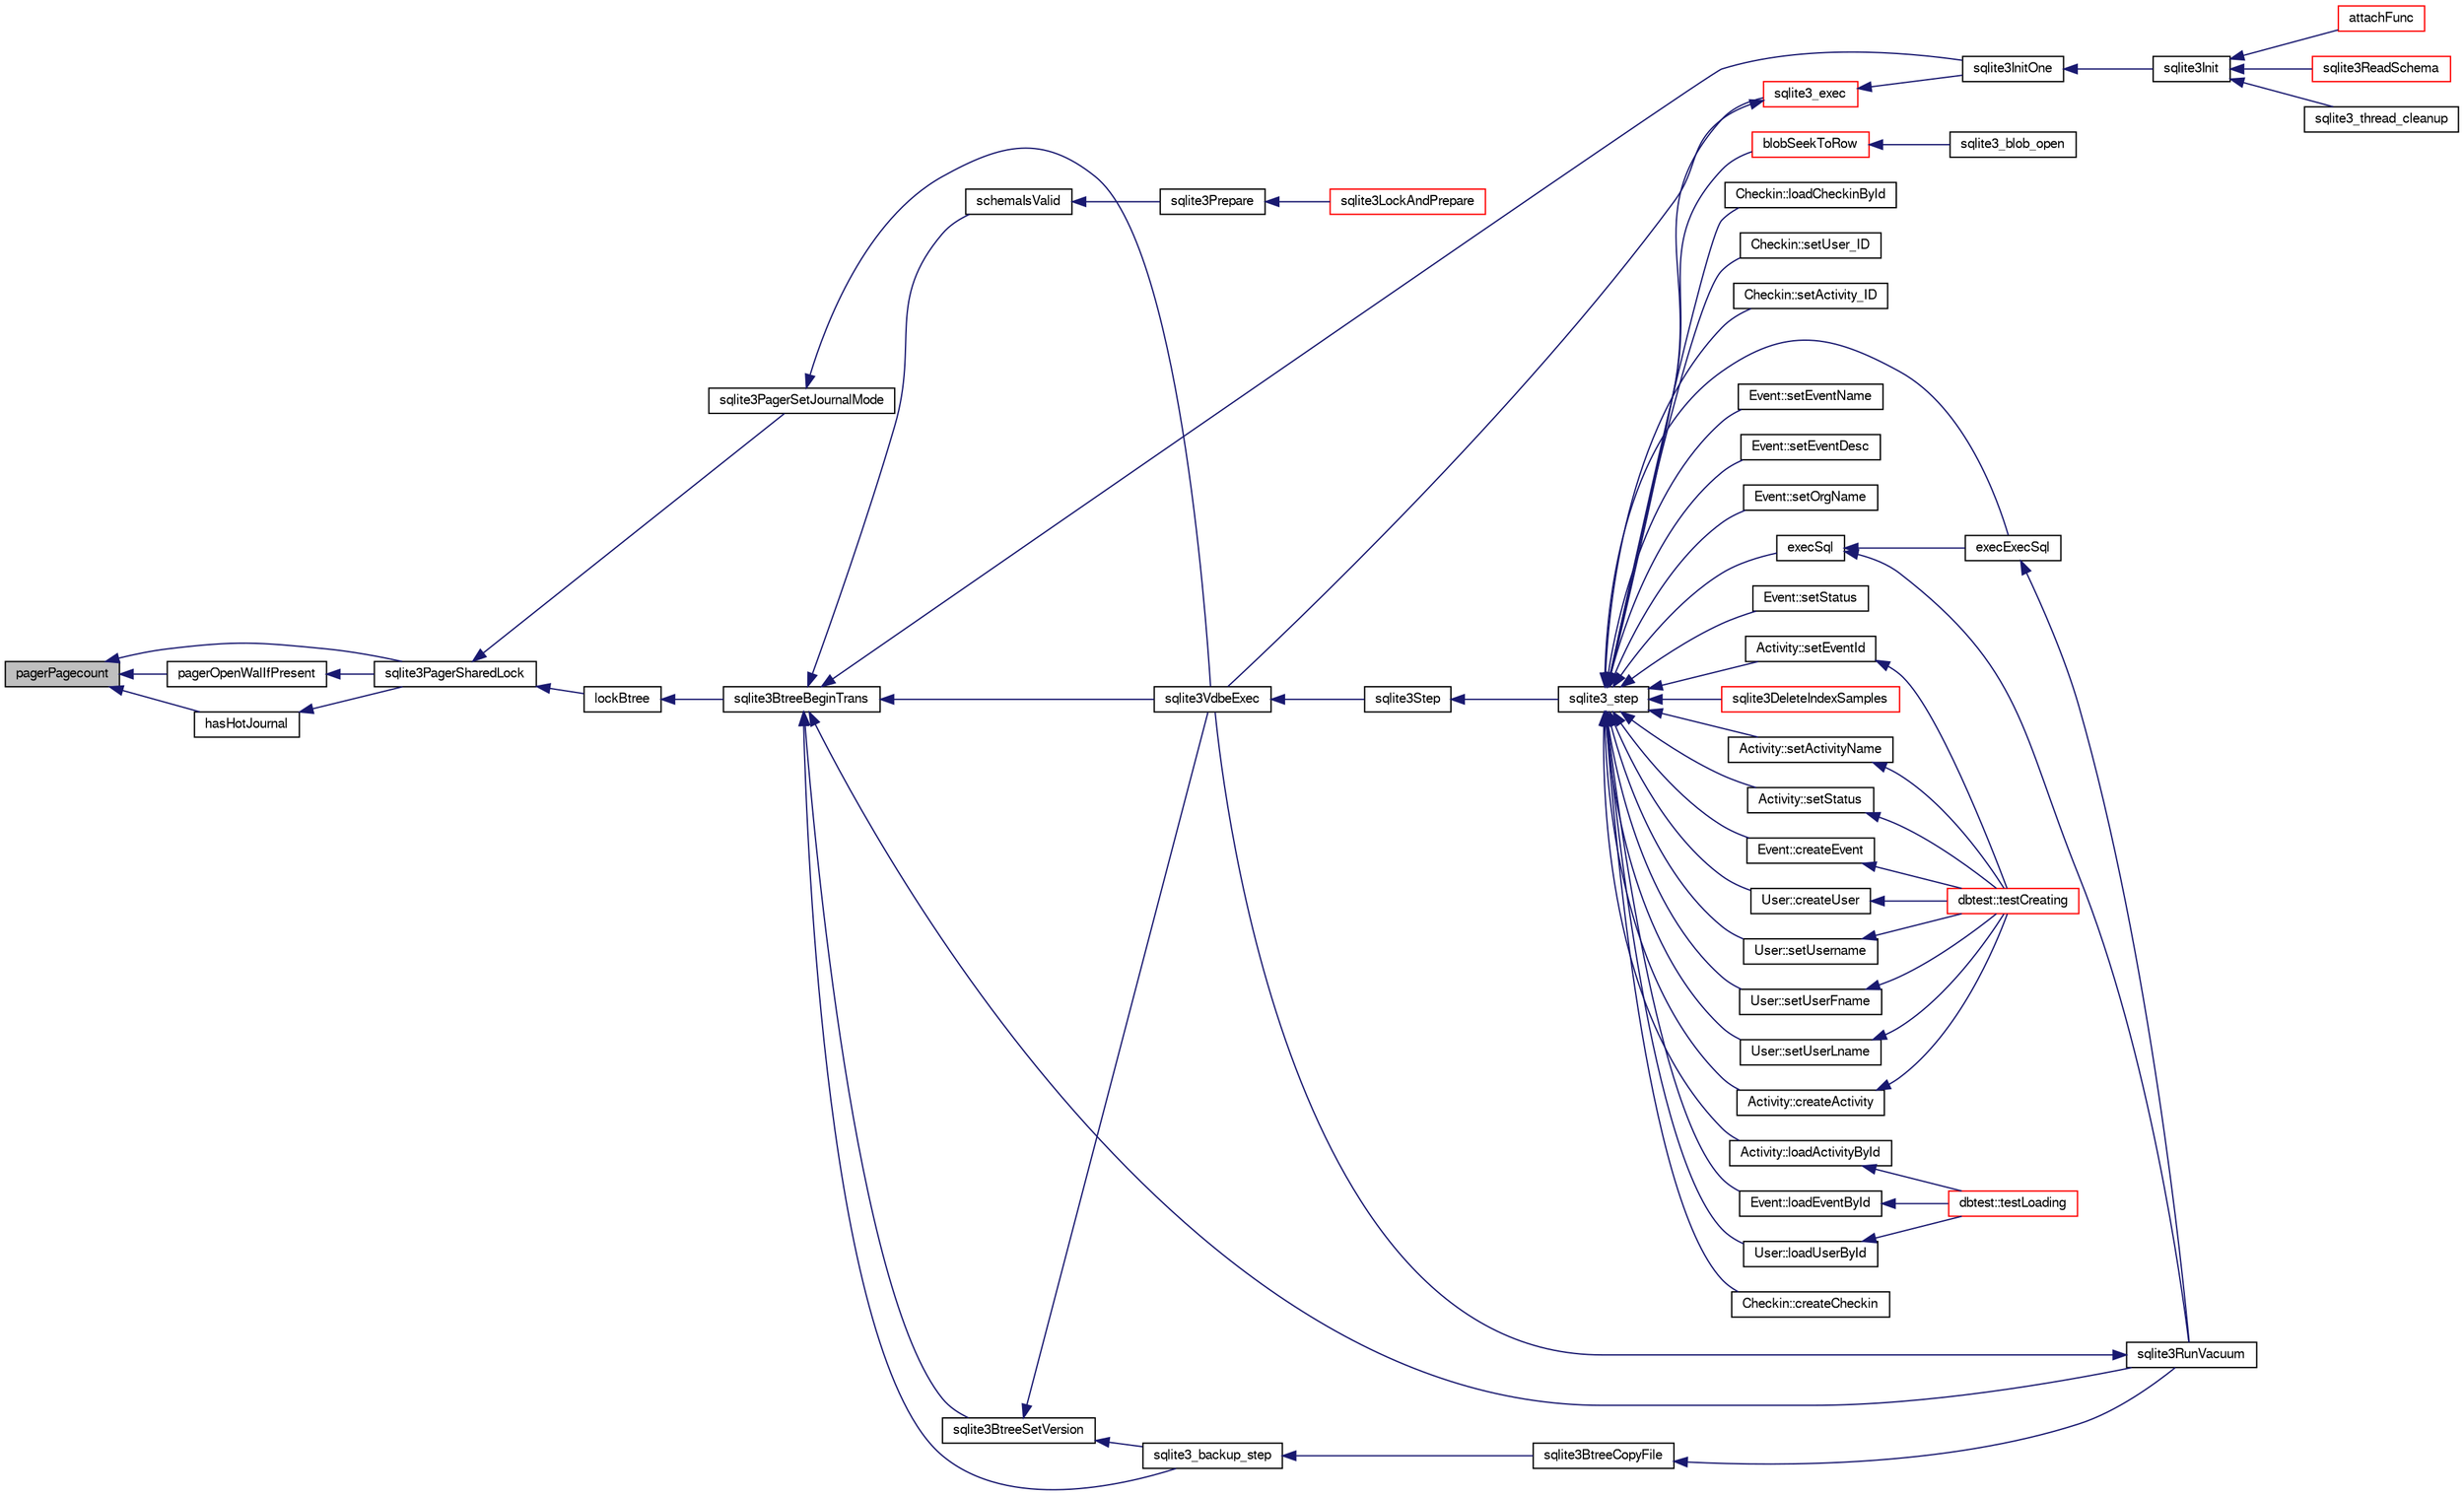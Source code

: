 digraph "pagerPagecount"
{
  edge [fontname="FreeSans",fontsize="10",labelfontname="FreeSans",labelfontsize="10"];
  node [fontname="FreeSans",fontsize="10",shape=record];
  rankdir="LR";
  Node203006 [label="pagerPagecount",height=0.2,width=0.4,color="black", fillcolor="grey75", style="filled", fontcolor="black"];
  Node203006 -> Node203007 [dir="back",color="midnightblue",fontsize="10",style="solid",fontname="FreeSans"];
  Node203007 [label="pagerOpenWalIfPresent",height=0.2,width=0.4,color="black", fillcolor="white", style="filled",URL="$sqlite3_8c.html#a53aeec46642c01ab2de938e8bd00b0e3"];
  Node203007 -> Node203008 [dir="back",color="midnightblue",fontsize="10",style="solid",fontname="FreeSans"];
  Node203008 [label="sqlite3PagerSharedLock",height=0.2,width=0.4,color="black", fillcolor="white", style="filled",URL="$sqlite3_8c.html#a58c197b629fb6eaacf96c7add57c70df"];
  Node203008 -> Node203009 [dir="back",color="midnightblue",fontsize="10",style="solid",fontname="FreeSans"];
  Node203009 [label="sqlite3PagerSetJournalMode",height=0.2,width=0.4,color="black", fillcolor="white", style="filled",URL="$sqlite3_8c.html#afb929a0a4553cda84de16180ddbd09f7"];
  Node203009 -> Node203010 [dir="back",color="midnightblue",fontsize="10",style="solid",fontname="FreeSans"];
  Node203010 [label="sqlite3VdbeExec",height=0.2,width=0.4,color="black", fillcolor="white", style="filled",URL="$sqlite3_8c.html#a8ce40a614bdc56719c4d642b1e4dfb21"];
  Node203010 -> Node203011 [dir="back",color="midnightblue",fontsize="10",style="solid",fontname="FreeSans"];
  Node203011 [label="sqlite3Step",height=0.2,width=0.4,color="black", fillcolor="white", style="filled",URL="$sqlite3_8c.html#a3f2872e873e2758a4beedad1d5113554"];
  Node203011 -> Node203012 [dir="back",color="midnightblue",fontsize="10",style="solid",fontname="FreeSans"];
  Node203012 [label="sqlite3_step",height=0.2,width=0.4,color="black", fillcolor="white", style="filled",URL="$sqlite3_8h.html#ac1e491ce36b7471eb28387f7d3c74334"];
  Node203012 -> Node203013 [dir="back",color="midnightblue",fontsize="10",style="solid",fontname="FreeSans"];
  Node203013 [label="Activity::createActivity",height=0.2,width=0.4,color="black", fillcolor="white", style="filled",URL="$classActivity.html#a813cc5e52c14ab49b39014c134e3425b"];
  Node203013 -> Node203014 [dir="back",color="midnightblue",fontsize="10",style="solid",fontname="FreeSans"];
  Node203014 [label="dbtest::testCreating",height=0.2,width=0.4,color="red", fillcolor="white", style="filled",URL="$classdbtest.html#a8193e88a7df657069c8a6bd09c8243b7"];
  Node203012 -> Node203016 [dir="back",color="midnightblue",fontsize="10",style="solid",fontname="FreeSans"];
  Node203016 [label="Activity::loadActivityById",height=0.2,width=0.4,color="black", fillcolor="white", style="filled",URL="$classActivity.html#abe4ffb4f08a47212ebf9013259d9e7fd"];
  Node203016 -> Node203017 [dir="back",color="midnightblue",fontsize="10",style="solid",fontname="FreeSans"];
  Node203017 [label="dbtest::testLoading",height=0.2,width=0.4,color="red", fillcolor="white", style="filled",URL="$classdbtest.html#a6f98d82a2c8e2b9040848763504ddae1"];
  Node203012 -> Node203018 [dir="back",color="midnightblue",fontsize="10",style="solid",fontname="FreeSans"];
  Node203018 [label="Activity::setEventId",height=0.2,width=0.4,color="black", fillcolor="white", style="filled",URL="$classActivity.html#adb1d0fd0d08f473e068f0a4086bfa9ca"];
  Node203018 -> Node203014 [dir="back",color="midnightblue",fontsize="10",style="solid",fontname="FreeSans"];
  Node203012 -> Node203019 [dir="back",color="midnightblue",fontsize="10",style="solid",fontname="FreeSans"];
  Node203019 [label="Activity::setActivityName",height=0.2,width=0.4,color="black", fillcolor="white", style="filled",URL="$classActivity.html#a62dc3737b33915a36086f9dd26d16a81"];
  Node203019 -> Node203014 [dir="back",color="midnightblue",fontsize="10",style="solid",fontname="FreeSans"];
  Node203012 -> Node203020 [dir="back",color="midnightblue",fontsize="10",style="solid",fontname="FreeSans"];
  Node203020 [label="Activity::setStatus",height=0.2,width=0.4,color="black", fillcolor="white", style="filled",URL="$classActivity.html#af618135a7738f4d2a7ee147a8ef912ea"];
  Node203020 -> Node203014 [dir="back",color="midnightblue",fontsize="10",style="solid",fontname="FreeSans"];
  Node203012 -> Node203021 [dir="back",color="midnightblue",fontsize="10",style="solid",fontname="FreeSans"];
  Node203021 [label="Checkin::createCheckin",height=0.2,width=0.4,color="black", fillcolor="white", style="filled",URL="$classCheckin.html#a4e40acdf7fff0e607f6de4f24f3a163c"];
  Node203012 -> Node203022 [dir="back",color="midnightblue",fontsize="10",style="solid",fontname="FreeSans"];
  Node203022 [label="Checkin::loadCheckinById",height=0.2,width=0.4,color="black", fillcolor="white", style="filled",URL="$classCheckin.html#a3461f70ea6c68475225f2a07f78a21e0"];
  Node203012 -> Node203023 [dir="back",color="midnightblue",fontsize="10",style="solid",fontname="FreeSans"];
  Node203023 [label="Checkin::setUser_ID",height=0.2,width=0.4,color="black", fillcolor="white", style="filled",URL="$classCheckin.html#a76ab640f4f912876dbebf183db5359c6"];
  Node203012 -> Node203024 [dir="back",color="midnightblue",fontsize="10",style="solid",fontname="FreeSans"];
  Node203024 [label="Checkin::setActivity_ID",height=0.2,width=0.4,color="black", fillcolor="white", style="filled",URL="$classCheckin.html#ab2ff3ec2604ec73a42af25874a00b232"];
  Node203012 -> Node203025 [dir="back",color="midnightblue",fontsize="10",style="solid",fontname="FreeSans"];
  Node203025 [label="Event::createEvent",height=0.2,width=0.4,color="black", fillcolor="white", style="filled",URL="$classEvent.html#a77adb9f4a46ffb32c2d931f0691f5903"];
  Node203025 -> Node203014 [dir="back",color="midnightblue",fontsize="10",style="solid",fontname="FreeSans"];
  Node203012 -> Node203026 [dir="back",color="midnightblue",fontsize="10",style="solid",fontname="FreeSans"];
  Node203026 [label="Event::loadEventById",height=0.2,width=0.4,color="black", fillcolor="white", style="filled",URL="$classEvent.html#afa66cea33f722dbeecb69cc98fdea055"];
  Node203026 -> Node203017 [dir="back",color="midnightblue",fontsize="10",style="solid",fontname="FreeSans"];
  Node203012 -> Node203027 [dir="back",color="midnightblue",fontsize="10",style="solid",fontname="FreeSans"];
  Node203027 [label="Event::setEventName",height=0.2,width=0.4,color="black", fillcolor="white", style="filled",URL="$classEvent.html#a10596b6ca077df05184e30d62b08729d"];
  Node203012 -> Node203028 [dir="back",color="midnightblue",fontsize="10",style="solid",fontname="FreeSans"];
  Node203028 [label="Event::setEventDesc",height=0.2,width=0.4,color="black", fillcolor="white", style="filled",URL="$classEvent.html#ae36b8377dcae792f1c5c4726024c981b"];
  Node203012 -> Node203029 [dir="back",color="midnightblue",fontsize="10",style="solid",fontname="FreeSans"];
  Node203029 [label="Event::setOrgName",height=0.2,width=0.4,color="black", fillcolor="white", style="filled",URL="$classEvent.html#a19aac0f776bd764563a54977656cf680"];
  Node203012 -> Node203030 [dir="back",color="midnightblue",fontsize="10",style="solid",fontname="FreeSans"];
  Node203030 [label="Event::setStatus",height=0.2,width=0.4,color="black", fillcolor="white", style="filled",URL="$classEvent.html#ab0a6b9285af0f4172eb841e2b80f8972"];
  Node203012 -> Node203031 [dir="back",color="midnightblue",fontsize="10",style="solid",fontname="FreeSans"];
  Node203031 [label="blobSeekToRow",height=0.2,width=0.4,color="red", fillcolor="white", style="filled",URL="$sqlite3_8c.html#afff57e13332b98c8a44a7cebe38962ab"];
  Node203031 -> Node203032 [dir="back",color="midnightblue",fontsize="10",style="solid",fontname="FreeSans"];
  Node203032 [label="sqlite3_blob_open",height=0.2,width=0.4,color="black", fillcolor="white", style="filled",URL="$sqlite3_8h.html#adb8ad839a5bdd62a43785132bc7dd518"];
  Node203012 -> Node203034 [dir="back",color="midnightblue",fontsize="10",style="solid",fontname="FreeSans"];
  Node203034 [label="sqlite3DeleteIndexSamples",height=0.2,width=0.4,color="red", fillcolor="white", style="filled",URL="$sqlite3_8c.html#aaeda0302fbf61397ec009f65bed047ef"];
  Node203012 -> Node203203 [dir="back",color="midnightblue",fontsize="10",style="solid",fontname="FreeSans"];
  Node203203 [label="sqlite3_exec",height=0.2,width=0.4,color="red", fillcolor="white", style="filled",URL="$sqlite3_8h.html#a97487ec8150e0bcc8fa392ab8f0e24db"];
  Node203203 -> Node203010 [dir="back",color="midnightblue",fontsize="10",style="solid",fontname="FreeSans"];
  Node203203 -> Node203036 [dir="back",color="midnightblue",fontsize="10",style="solid",fontname="FreeSans"];
  Node203036 [label="sqlite3InitOne",height=0.2,width=0.4,color="black", fillcolor="white", style="filled",URL="$sqlite3_8c.html#ac4318b25df65269906b0379251fe9b85"];
  Node203036 -> Node203037 [dir="back",color="midnightblue",fontsize="10",style="solid",fontname="FreeSans"];
  Node203037 [label="sqlite3Init",height=0.2,width=0.4,color="black", fillcolor="white", style="filled",URL="$sqlite3_8c.html#aed74e3dc765631a833f522f425ff5a48"];
  Node203037 -> Node203038 [dir="back",color="midnightblue",fontsize="10",style="solid",fontname="FreeSans"];
  Node203038 [label="attachFunc",height=0.2,width=0.4,color="red", fillcolor="white", style="filled",URL="$sqlite3_8c.html#a69cb751a7da501b9a0aa37e0d7c3eaf7"];
  Node203037 -> Node203042 [dir="back",color="midnightblue",fontsize="10",style="solid",fontname="FreeSans"];
  Node203042 [label="sqlite3ReadSchema",height=0.2,width=0.4,color="red", fillcolor="white", style="filled",URL="$sqlite3_8c.html#ac41a97f30334f7d35b2b5713097eca90"];
  Node203037 -> Node203136 [dir="back",color="midnightblue",fontsize="10",style="solid",fontname="FreeSans"];
  Node203136 [label="sqlite3_thread_cleanup",height=0.2,width=0.4,color="black", fillcolor="white", style="filled",URL="$sqlite3_8h.html#a34980c829db84f02e1a1599063469f06"];
  Node203012 -> Node203194 [dir="back",color="midnightblue",fontsize="10",style="solid",fontname="FreeSans"];
  Node203194 [label="execSql",height=0.2,width=0.4,color="black", fillcolor="white", style="filled",URL="$sqlite3_8c.html#a7d16651b98a110662f4c265eff0246cb"];
  Node203194 -> Node203195 [dir="back",color="midnightblue",fontsize="10",style="solid",fontname="FreeSans"];
  Node203195 [label="execExecSql",height=0.2,width=0.4,color="black", fillcolor="white", style="filled",URL="$sqlite3_8c.html#ac1be09a6c047f21133d16378d301e0d4"];
  Node203195 -> Node203196 [dir="back",color="midnightblue",fontsize="10",style="solid",fontname="FreeSans"];
  Node203196 [label="sqlite3RunVacuum",height=0.2,width=0.4,color="black", fillcolor="white", style="filled",URL="$sqlite3_8c.html#a5e83ddc7b3e7e8e79ad5d1fc92de1d2f"];
  Node203196 -> Node203010 [dir="back",color="midnightblue",fontsize="10",style="solid",fontname="FreeSans"];
  Node203194 -> Node203196 [dir="back",color="midnightblue",fontsize="10",style="solid",fontname="FreeSans"];
  Node203012 -> Node203195 [dir="back",color="midnightblue",fontsize="10",style="solid",fontname="FreeSans"];
  Node203012 -> Node203197 [dir="back",color="midnightblue",fontsize="10",style="solid",fontname="FreeSans"];
  Node203197 [label="User::createUser",height=0.2,width=0.4,color="black", fillcolor="white", style="filled",URL="$classUser.html#a22ed673939e8cc0a136130b809bba513"];
  Node203197 -> Node203014 [dir="back",color="midnightblue",fontsize="10",style="solid",fontname="FreeSans"];
  Node203012 -> Node203198 [dir="back",color="midnightblue",fontsize="10",style="solid",fontname="FreeSans"];
  Node203198 [label="User::loadUserById",height=0.2,width=0.4,color="black", fillcolor="white", style="filled",URL="$classUser.html#a863377665b7fb83c5547dcf9727f5092"];
  Node203198 -> Node203017 [dir="back",color="midnightblue",fontsize="10",style="solid",fontname="FreeSans"];
  Node203012 -> Node203199 [dir="back",color="midnightblue",fontsize="10",style="solid",fontname="FreeSans"];
  Node203199 [label="User::setUsername",height=0.2,width=0.4,color="black", fillcolor="white", style="filled",URL="$classUser.html#aa0497022a136cb78de785b0a39ae60b1"];
  Node203199 -> Node203014 [dir="back",color="midnightblue",fontsize="10",style="solid",fontname="FreeSans"];
  Node203012 -> Node203200 [dir="back",color="midnightblue",fontsize="10",style="solid",fontname="FreeSans"];
  Node203200 [label="User::setUserFname",height=0.2,width=0.4,color="black", fillcolor="white", style="filled",URL="$classUser.html#a72657eb55cd0ca437b4841a43f19912f"];
  Node203200 -> Node203014 [dir="back",color="midnightblue",fontsize="10",style="solid",fontname="FreeSans"];
  Node203012 -> Node203201 [dir="back",color="midnightblue",fontsize="10",style="solid",fontname="FreeSans"];
  Node203201 [label="User::setUserLname",height=0.2,width=0.4,color="black", fillcolor="white", style="filled",URL="$classUser.html#aa25973387e5afe1aa6f60dd6545e33b5"];
  Node203201 -> Node203014 [dir="back",color="midnightblue",fontsize="10",style="solid",fontname="FreeSans"];
  Node203008 -> Node203271 [dir="back",color="midnightblue",fontsize="10",style="solid",fontname="FreeSans"];
  Node203271 [label="lockBtree",height=0.2,width=0.4,color="black", fillcolor="white", style="filled",URL="$sqlite3_8c.html#a5b808194d3178be15705a420265cee9d"];
  Node203271 -> Node203272 [dir="back",color="midnightblue",fontsize="10",style="solid",fontname="FreeSans"];
  Node203272 [label="sqlite3BtreeBeginTrans",height=0.2,width=0.4,color="black", fillcolor="white", style="filled",URL="$sqlite3_8c.html#a52d6706df15c67c22aa7d0e290c16bf5"];
  Node203272 -> Node203273 [dir="back",color="midnightblue",fontsize="10",style="solid",fontname="FreeSans"];
  Node203273 [label="sqlite3BtreeSetVersion",height=0.2,width=0.4,color="black", fillcolor="white", style="filled",URL="$sqlite3_8c.html#a2db3061b5c557699a47415ca0342ba01"];
  Node203273 -> Node203223 [dir="back",color="midnightblue",fontsize="10",style="solid",fontname="FreeSans"];
  Node203223 [label="sqlite3_backup_step",height=0.2,width=0.4,color="black", fillcolor="white", style="filled",URL="$sqlite3_8h.html#a1699b75e98d082eebc465a9e64c35269"];
  Node203223 -> Node203224 [dir="back",color="midnightblue",fontsize="10",style="solid",fontname="FreeSans"];
  Node203224 [label="sqlite3BtreeCopyFile",height=0.2,width=0.4,color="black", fillcolor="white", style="filled",URL="$sqlite3_8c.html#a4d9e19a79f0d5c1dfcef0bd137ae83f9"];
  Node203224 -> Node203196 [dir="back",color="midnightblue",fontsize="10",style="solid",fontname="FreeSans"];
  Node203273 -> Node203010 [dir="back",color="midnightblue",fontsize="10",style="solid",fontname="FreeSans"];
  Node203272 -> Node203223 [dir="back",color="midnightblue",fontsize="10",style="solid",fontname="FreeSans"];
  Node203272 -> Node203010 [dir="back",color="midnightblue",fontsize="10",style="solid",fontname="FreeSans"];
  Node203272 -> Node203036 [dir="back",color="midnightblue",fontsize="10",style="solid",fontname="FreeSans"];
  Node203272 -> Node203221 [dir="back",color="midnightblue",fontsize="10",style="solid",fontname="FreeSans"];
  Node203221 [label="schemaIsValid",height=0.2,width=0.4,color="black", fillcolor="white", style="filled",URL="$sqlite3_8c.html#a7c466fe28e7ca6f46b8bf72c46d9738d"];
  Node203221 -> Node203189 [dir="back",color="midnightblue",fontsize="10",style="solid",fontname="FreeSans"];
  Node203189 [label="sqlite3Prepare",height=0.2,width=0.4,color="black", fillcolor="white", style="filled",URL="$sqlite3_8c.html#acb25890858d0bf4b12eb7aae569f0c7b"];
  Node203189 -> Node203190 [dir="back",color="midnightblue",fontsize="10",style="solid",fontname="FreeSans"];
  Node203190 [label="sqlite3LockAndPrepare",height=0.2,width=0.4,color="red", fillcolor="white", style="filled",URL="$sqlite3_8c.html#a5db1ec5589aa2b02c6d979211a8789bd"];
  Node203272 -> Node203196 [dir="back",color="midnightblue",fontsize="10",style="solid",fontname="FreeSans"];
  Node203006 -> Node203274 [dir="back",color="midnightblue",fontsize="10",style="solid",fontname="FreeSans"];
  Node203274 [label="hasHotJournal",height=0.2,width=0.4,color="black", fillcolor="white", style="filled",URL="$sqlite3_8c.html#a875dc699b7a0e8ab6ba19170e5096d5e"];
  Node203274 -> Node203008 [dir="back",color="midnightblue",fontsize="10",style="solid",fontname="FreeSans"];
  Node203006 -> Node203008 [dir="back",color="midnightblue",fontsize="10",style="solid",fontname="FreeSans"];
}
